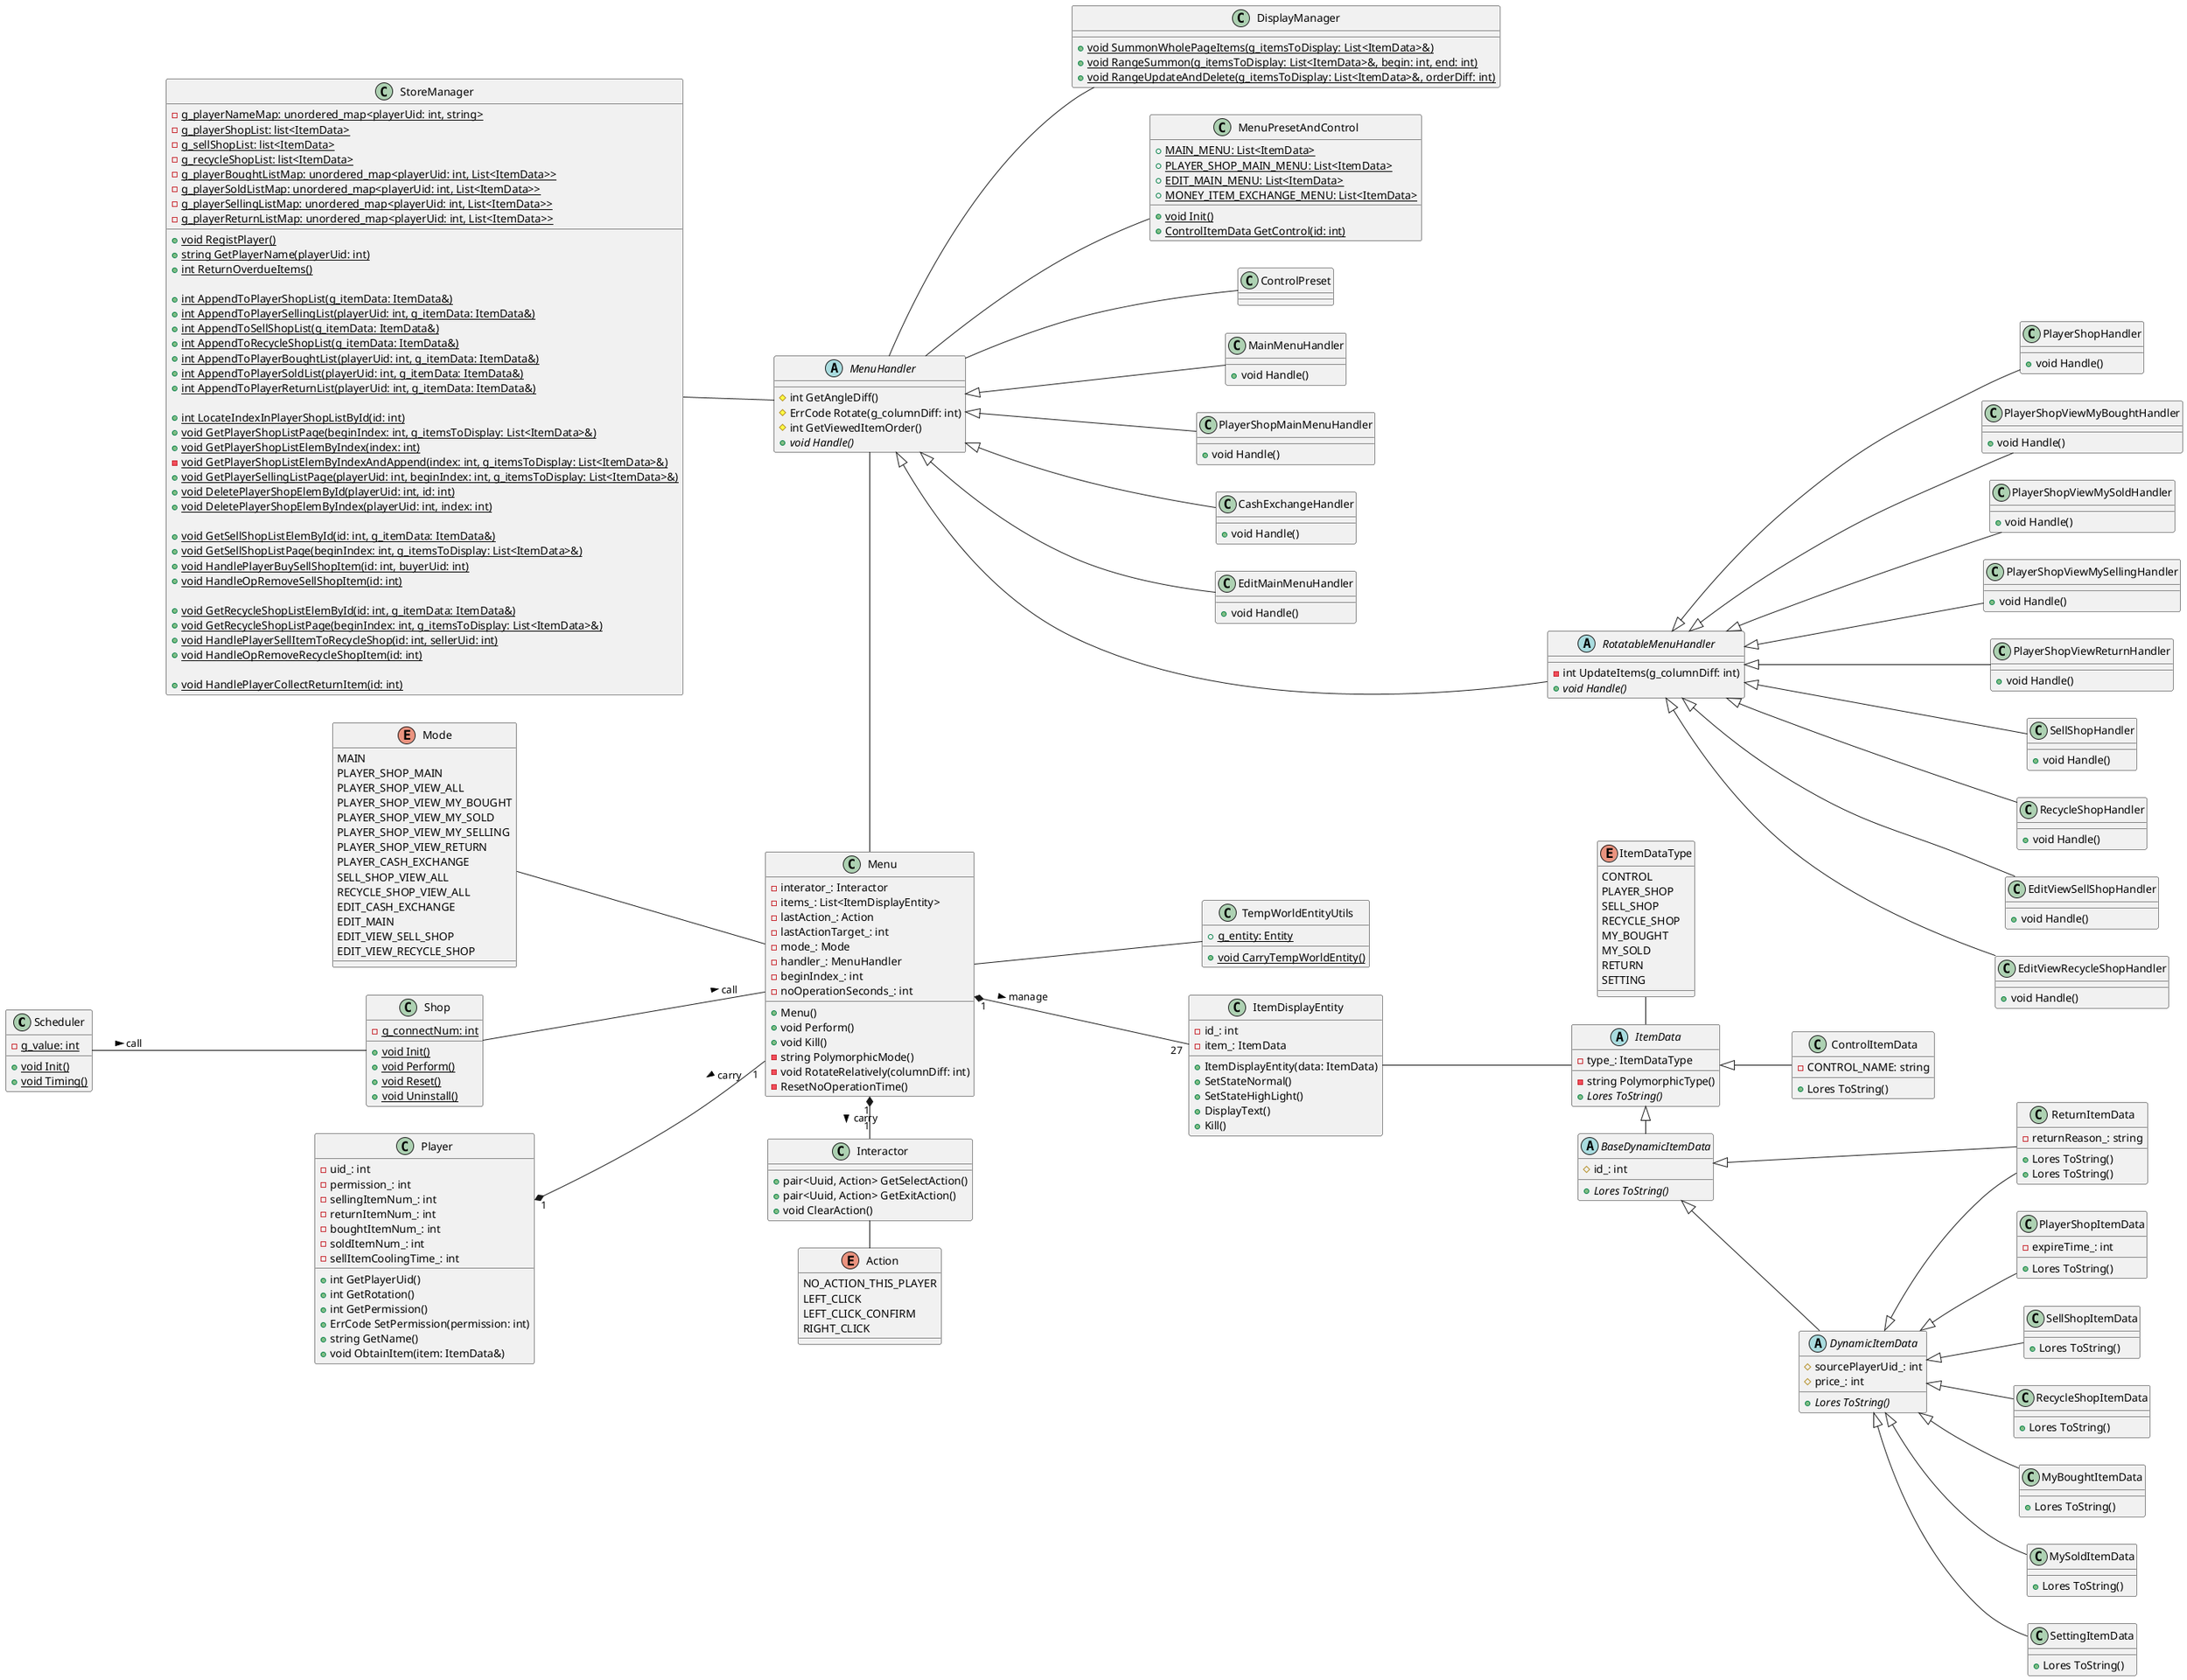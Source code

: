 @startuml class diagram

left to right direction

class Scheduler {
   -g_value: int {static}

   +void Init() {static}
   +void Timing() {static}
}

class Shop {
   -g_connectNum: int {static}

   +void Init() {static}
   +void Perform() {static}
   +void Reset() {static}
   +void Uninstall() {static}
}
Scheduler -down- Shop : call >

class Menu {
   +Menu()
   +void Perform()
   +void Kill()
   -string PolymorphicMode()
   -void RotateRelatively(columnDiff: int)
   -ResetNoOperationTime()
   
   -interator_: Interactor
   -items_: List<ItemDisplayEntity>
   -lastAction_: Action
   -lastActionTarget_: int
   -mode_: Mode
   -handler_: MenuHandler
   -beginIndex_: int
   -noOperationSeconds_: int
}
Shop -down- Menu : call >
Menu -up- Mode

class TempWorldEntityUtils {
   +g_entity: Entity {static}

   +void CarryTempWorldEntity() {static}
}
TempWorldEntityUtils -up- Menu

enum Mode {
   MAIN
   PLAYER_SHOP_MAIN
   PLAYER_SHOP_VIEW_ALL
   PLAYER_SHOP_VIEW_MY_BOUGHT
   PLAYER_SHOP_VIEW_MY_SOLD
   PLAYER_SHOP_VIEW_MY_SELLING
   PLAYER_SHOP_VIEW_RETURN
   PLAYER_CASH_EXCHANGE
   SELL_SHOP_VIEW_ALL
   RECYCLE_SHOP_VIEW_ALL
   EDIT_CASH_EXCHANGE
   EDIT_MAIN
   EDIT_VIEW_SELL_SHOP
   EDIT_VIEW_RECYCLE_SHOP
}

abstract class MenuHandler {
   #int GetAngleDiff()
   #ErrCode Rotate(g_columnDiff: int)
   #int GetViewedItemOrder()
   +void Handle() {abstract}
}
MenuHandler -up- StoreManager
MenuHandler -down- DisplayManager
MenuHandler -down- MenuPresetAndControl
MenuHandler -down- ControlPreset
class MainMenuHandler {
   +void Handle()
}
class PlayerShopMainMenuHandler {
   +void Handle()
}
class PlayerShopHandler {
   +void Handle()
}
class PlayerShopViewMyBoughtHandler {
   +void Handle()
}
class PlayerShopViewMySoldHandler {
   +void Handle()
}
class PlayerShopViewMySellingHandler {
   +void Handle()
}
class PlayerShopViewReturnHandler {
   +void Handle()
}
class SellShopHandler {
   +void Handle()
}
class RecycleShopHandler {
   +void Handle()
}
class CashExchangeHandler {
   +void Handle()
}
class EditMainMenuHandler {
   +void Handle()
}
class EditViewSellShopHandler {
   +void Handle()
}
class EditViewRecycleShopHandler {
   +void Handle()
}
abstract class RotatableMenuHandler {
   -int UpdateItems(g_columnDiff: int)
   +void Handle() {abstract}
}
Menu -left- MenuHandler
MenuHandler <|--- RotatableMenuHandler
MenuHandler <|-- MainMenuHandler
MenuHandler <|-- PlayerShopMainMenuHandler
MenuHandler <|-- EditMainMenuHandler
MenuHandler <|-- CashExchangeHandler
RotatableMenuHandler <|--- PlayerShopHandler
RotatableMenuHandler <|--- PlayerShopViewMyBoughtHandler
RotatableMenuHandler <|--- PlayerShopViewMySoldHandler
RotatableMenuHandler <|--- PlayerShopViewMySellingHandler
RotatableMenuHandler <|--- PlayerShopViewReturnHandler
RotatableMenuHandler <|--- SellShopHandler
RotatableMenuHandler <|--- RecycleShopHandler
RotatableMenuHandler <|--- EditViewSellShopHandler
RotatableMenuHandler <|--- EditViewRecycleShopHandler

class Interactor {
   +pair<Uuid, Action> GetSelectAction()
   +pair<Uuid, Action> GetExitAction()
   +void ClearAction()
}
Menu "1" *-right- "1" Interactor : carry >
Interactor - Action

enum Action {
   NO_ACTION_THIS_PLAYER
   LEFT_CLICK
   LEFT_CLICK_CONFIRM
   RIGHT_CLICK
}

class Player {
   +int GetPlayerUid()
   +int GetRotation()
   +int GetPermission()
   +ErrCode SetPermission(permission: int)
   +string GetName()
   +void ObtainItem(item: ItemData&)

   -uid_: int
   -permission_: int
   -sellingItemNum_: int
   -returnItemNum_: int
   -boughtItemNum_: int
   -soldItemNum_: int
   -sellItemCoolingTime_: int
}
Player "1" *-- "1" Menu : < carry

class ItemDisplayEntity {
   -id_: int
   -item_: ItemData

   +ItemDisplayEntity(data: ItemData)
   +SetStateNormal()
   +SetStateHighLight()
   +DisplayText()
   +Kill()
}
Menu "1" *-- "27" ItemDisplayEntity : manage >

abstract class ItemData {
   -type_: ItemDataType

   -string PolymorphicType()
   +Lores ToString() {abstract}
}
ItemDisplayEntity -- ItemData
enum ItemDataType {
   CONTROL
   PLAYER_SHOP
   SELL_SHOP
   RECYCLE_SHOP
   MY_BOUGHT
   MY_SOLD
   RETURN
   SETTING
}
ItemDataType -right- ItemData
class ControlItemData {
   -CONTROL_NAME: string

   +Lores ToString()
}
abstract class BaseDynamicItemData {
   #id_: int

   +Lores ToString() {abstract}
}
abstract class DynamicItemData {
   #sourcePlayerUid_: int
   #price_: int
   
   +Lores ToString() {abstract}
}
class ReturnItemData {
   -returnReason_: string

   +Lores ToString()
}
class PlayerShopItemData {
   -expireTime_: int

   +Lores ToString()
}
class SellShopItemData {
   +Lores ToString()
}
class RecycleShopItemData {
   +Lores ToString()
}
class MyBoughtItemData {
   +Lores ToString()
}
class MySoldItemData {
   +Lores ToString()
}
class ReturnItemData {
   +Lores ToString()
}
class SettingItemData {
   +Lores ToString()
}
ItemData <|-down- ControlItemData
ItemData <|-right- BaseDynamicItemData
BaseDynamicItemData <|-down- ReturnItemData
BaseDynamicItemData <|-- DynamicItemData
DynamicItemData <|-- PlayerShopItemData
DynamicItemData <|-- SellShopItemData
DynamicItemData <|-- RecycleShopItemData
DynamicItemData <|-- MyBoughtItemData
DynamicItemData <|-- MySoldItemData
DynamicItemData <|-- ReturnItemData
DynamicItemData <|-- SettingItemData

class DisplayManager {
   +void SummonWholePageItems(g_itemsToDisplay: List<ItemData>&) {static}
   +void RangeSummon(g_itemsToDisplay: List<ItemData>&, begin: int, end: int) {static}
   +void RangeUpdateAndDelete(g_itemsToDisplay: List<ItemData>&, orderDiff: int) {static}
}

class MenuPresetAndControl {
   +void Init() {static}
   +ControlItemData GetControl(id: int) {static}

   +MAIN_MENU: List<ItemData> {static}
   +PLAYER_SHOP_MAIN_MENU: List<ItemData> {static}
   +EDIT_MAIN_MENU: List<ItemData> {static}
   +MONEY_ITEM_EXCHANGE_MENU: List<ItemData> {static}
}

class StoreManager {
   -g_playerNameMap: unordered_map<playerUid: int, string> {static}
   -g_playerShopList: list<ItemData> {static}
   -g_sellShopList: list<ItemData> {static}
   -g_recycleShopList: list<ItemData> {static}
   -g_playerBoughtListMap: unordered_map<playerUid: int, List<ItemData>> {static}
   -g_playerSoldListMap: unordered_map<playerUid: int, List<ItemData>> {static}
   -g_playerSellingListMap: unordered_map<playerUid: int, List<ItemData>> {static}
   -g_playerReturnListMap: unordered_map<playerUid: int, List<ItemData>> {static}

   +void RegistPlayer() {static}
   +string GetPlayerName(playerUid: int) {static}
   +int ReturnOverdueItems() {static}

   +int AppendToPlayerShopList(g_itemData: ItemData&) {static}
   +int AppendToPlayerSellingList(playerUid: int, g_itemData: ItemData&) {static}
   +int AppendToSellShopList(g_itemData: ItemData&) {static}
   +int AppendToRecycleShopList(g_itemData: ItemData&) {static}
   +int AppendToPlayerBoughtList(playerUid: int, g_itemData: ItemData&) {static}
   +int AppendToPlayerSoldList(playerUid: int, g_itemData: ItemData&) {static}
   +int AppendToPlayerReturnList(playerUid: int, g_itemData: ItemData&) {static}

   +int LocateIndexInPlayerShopListById(id: int) {static}
   +void GetPlayerShopListPage(beginIndex: int, g_itemsToDisplay: List<ItemData>&) {static}
   +void GetPlayerShopListElemByIndex(index: int) {static}
   -void GetPlayerShopListElemByIndexAndAppend(index: int, g_itemsToDisplay: List<ItemData>&) {static}
   +void GetPlayerSellingListPage(playerUid: int, beginIndex: int, g_itemsToDisplay: List<ItemData>&) {static}
   +void DeletePlayerShopElemById(playerUid: int, id: int) {static}
   +void DeletePlayerShopElemByIndex(playerUid: int, index: int) {static}

   +void GetSellShopListElemById(id: int, g_itemData: ItemData&) {static}
   +void GetSellShopListPage(beginIndex: int, g_itemsToDisplay: List<ItemData>&) {static}
   +void HandlePlayerBuySellShopItem(id: int, buyerUid: int) {static}
   +void HandleOpRemoveSellShopItem(id: int) {static}

   +void GetRecycleShopListElemById(id: int, g_itemData: ItemData&) {static}
   +void GetRecycleShopListPage(beginIndex: int, g_itemsToDisplay: List<ItemData>&) {static}
   +void HandlePlayerSellItemToRecycleShop(id: int, sellerUid: int) {static}
   +void HandleOpRemoveRecycleShopItem(id: int) {static}
   
   +void HandlePlayerCollectReturnItem(id: int) {static}
}

@enduml